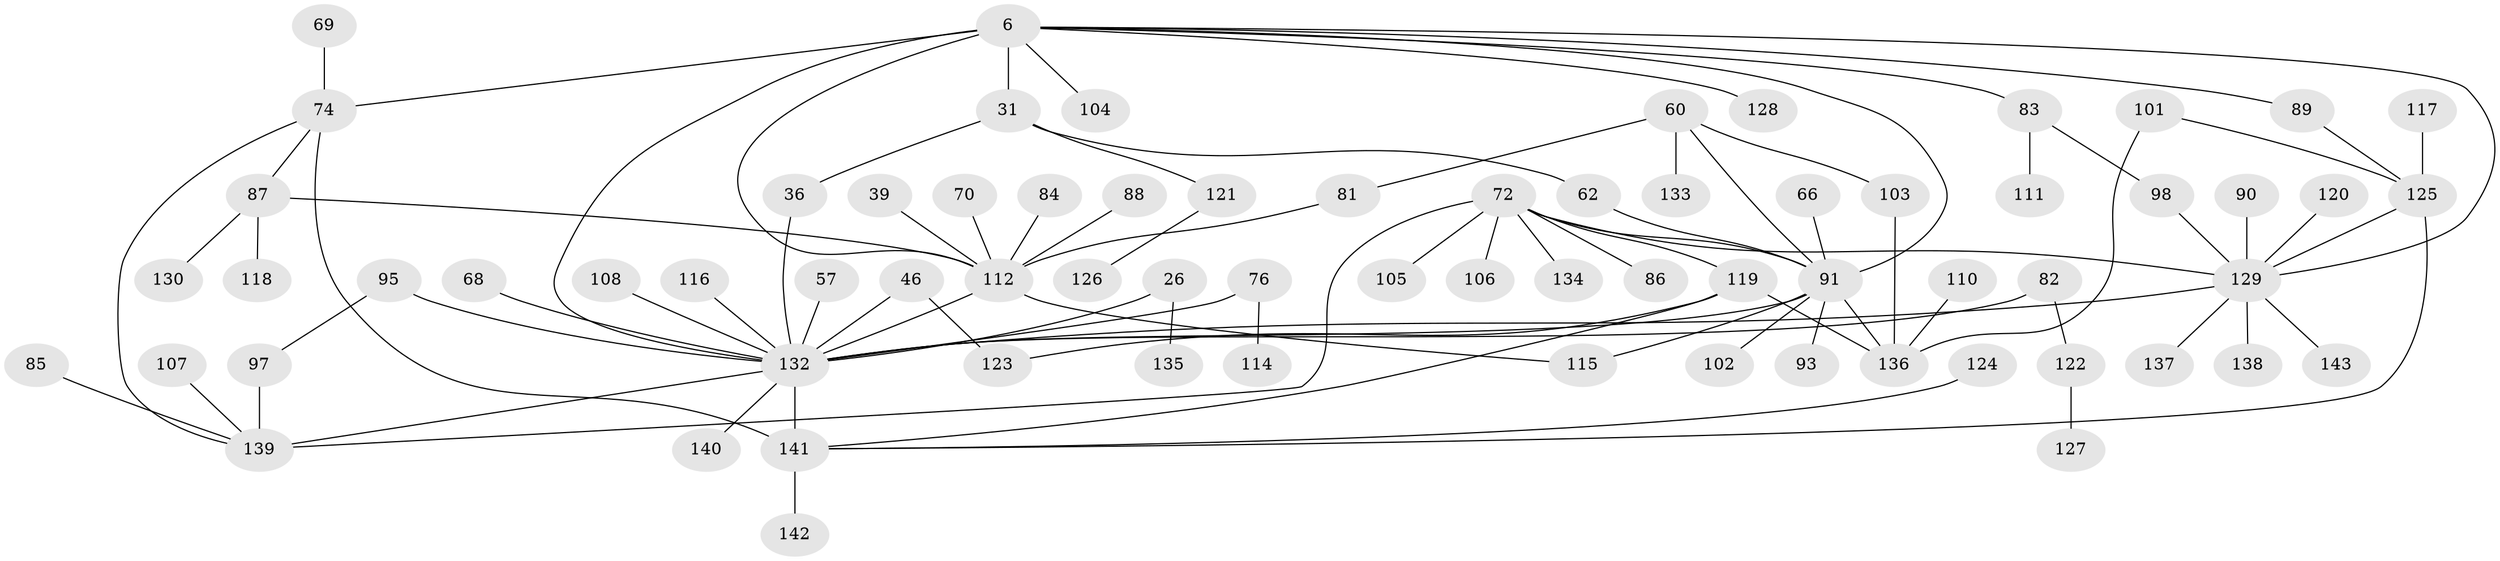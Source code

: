 // original degree distribution, {10: 0.006993006993006993, 8: 0.006993006993006993, 2: 0.26573426573426573, 5: 0.03496503496503497, 3: 0.16783216783216784, 7: 0.013986013986013986, 4: 0.1258741258741259, 6: 0.02097902097902098, 1: 0.35664335664335667}
// Generated by graph-tools (version 1.1) at 2025/42/03/09/25 04:42:25]
// undirected, 71 vertices, 91 edges
graph export_dot {
graph [start="1"]
  node [color=gray90,style=filled];
  6 [super="+2"];
  26;
  31;
  36;
  39;
  46;
  57;
  60 [super="+25"];
  62;
  66;
  68 [super="+20"];
  69;
  70;
  72 [super="+19"];
  74 [super="+38"];
  76;
  81;
  82 [super="+41"];
  83 [super="+64+79"];
  84;
  85;
  86;
  87;
  88;
  89;
  90;
  91 [super="+28+78+5"];
  93;
  95 [super="+18"];
  97;
  98;
  101;
  102;
  103;
  104;
  105;
  106;
  107;
  108;
  110;
  111;
  112 [super="+44+40+27+22+67"];
  114;
  115 [super="+55"];
  116;
  117;
  118;
  119 [super="+96"];
  120;
  121;
  122;
  123;
  124;
  125 [super="+56"];
  126;
  127;
  128;
  129 [super="+73+94"];
  130;
  132 [super="+7+13+59+100+109"];
  133;
  134;
  135;
  136 [super="+35+48"];
  137;
  138;
  139 [super="+37+131"];
  140;
  141 [super="+16+113"];
  142;
  143;
  6 -- 31;
  6 -- 89;
  6 -- 104;
  6 -- 74 [weight=2];
  6 -- 128;
  6 -- 132 [weight=3];
  6 -- 83;
  6 -- 129;
  6 -- 91;
  6 -- 112;
  26 -- 135;
  26 -- 132;
  31 -- 36;
  31 -- 62;
  31 -- 121;
  36 -- 132;
  39 -- 112;
  46 -- 123;
  46 -- 132;
  57 -- 132;
  60 -- 103;
  60 -- 81;
  60 -- 133;
  60 -- 91;
  62 -- 91;
  66 -- 91;
  68 -- 132;
  69 -- 74;
  70 -- 112;
  72 -- 86;
  72 -- 105;
  72 -- 134;
  72 -- 106;
  72 -- 129 [weight=2];
  72 -- 91 [weight=2];
  72 -- 119;
  72 -- 139;
  74 -- 87;
  74 -- 141 [weight=2];
  74 -- 139;
  76 -- 114;
  76 -- 132;
  81 -- 112;
  82 -- 132;
  82 -- 122;
  83 -- 98;
  83 -- 111;
  84 -- 112;
  85 -- 139;
  87 -- 118;
  87 -- 130;
  87 -- 112;
  88 -- 112;
  89 -- 125;
  90 -- 129;
  91 -- 132 [weight=2];
  91 -- 115;
  91 -- 102;
  91 -- 136;
  91 -- 93;
  95 -- 97;
  95 -- 132;
  97 -- 139;
  98 -- 129;
  101 -- 125;
  101 -- 136;
  103 -- 136;
  107 -- 139;
  108 -- 132;
  110 -- 136;
  112 -- 132;
  112 -- 115;
  116 -- 132;
  117 -- 125;
  119 -- 141;
  119 -- 123;
  119 -- 136;
  120 -- 129;
  121 -- 126;
  122 -- 127;
  124 -- 141;
  125 -- 129;
  125 -- 141;
  129 -- 137;
  129 -- 132;
  129 -- 138;
  129 -- 143;
  132 -- 141 [weight=3];
  132 -- 139 [weight=2];
  132 -- 140;
  141 -- 142;
}
